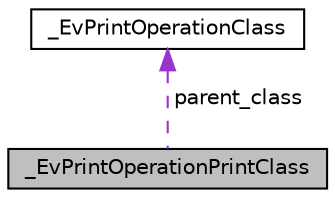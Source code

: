 digraph "_EvPrintOperationPrintClass"
{
  edge [fontname="Helvetica",fontsize="10",labelfontname="Helvetica",labelfontsize="10"];
  node [fontname="Helvetica",fontsize="10",shape=record];
  Node1 [label="_EvPrintOperationPrintClass",height=0.2,width=0.4,color="black", fillcolor="grey75", style="filled" fontcolor="black"];
  Node2 -> Node1 [dir="back",color="darkorchid3",fontsize="10",style="dashed",label=" parent_class" ,fontname="Helvetica"];
  Node2 [label="_EvPrintOperationClass",height=0.2,width=0.4,color="black", fillcolor="white", style="filled",URL="$df/d60/struct__EvPrintOperationClass.html"];
}
